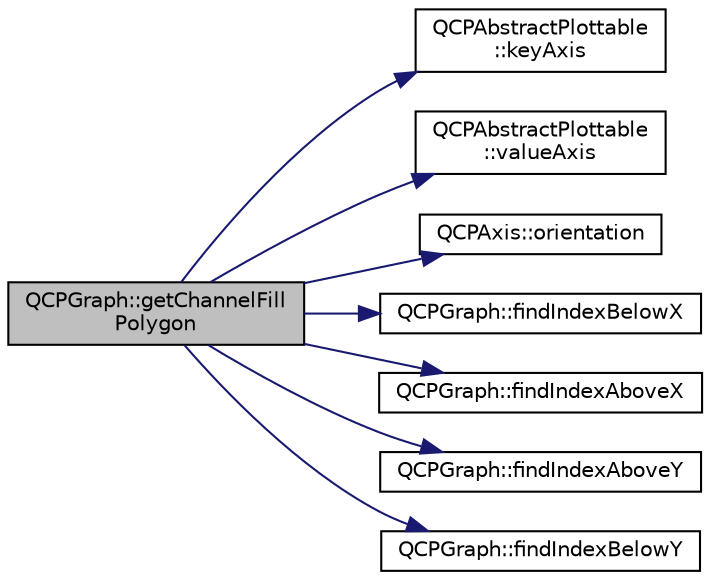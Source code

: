 digraph "QCPGraph::getChannelFillPolygon"
{
  edge [fontname="Helvetica",fontsize="10",labelfontname="Helvetica",labelfontsize="10"];
  node [fontname="Helvetica",fontsize="10",shape=record];
  rankdir="LR";
  Node318 [label="QCPGraph::getChannelFill\lPolygon",height=0.2,width=0.4,color="black", fillcolor="grey75", style="filled", fontcolor="black"];
  Node318 -> Node319 [color="midnightblue",fontsize="10",style="solid",fontname="Helvetica"];
  Node319 [label="QCPAbstractPlottable\l::keyAxis",height=0.2,width=0.4,color="black", fillcolor="white", style="filled",URL="$d4/d89/class_q_c_p_abstract_plottable.html#a2cdd6f0dd5e9a979037f86b4000d9cfe"];
  Node318 -> Node320 [color="midnightblue",fontsize="10",style="solid",fontname="Helvetica"];
  Node320 [label="QCPAbstractPlottable\l::valueAxis",height=0.2,width=0.4,color="black", fillcolor="white", style="filled",URL="$d4/d89/class_q_c_p_abstract_plottable.html#af47809a644a68ffd955fb30b01fb4f2f"];
  Node318 -> Node321 [color="midnightblue",fontsize="10",style="solid",fontname="Helvetica"];
  Node321 [label="QCPAxis::orientation",height=0.2,width=0.4,color="black", fillcolor="white", style="filled",URL="$d2/deb/class_q_c_p_axis.html#ab988ef4538e2655bb77bd138189cd42e"];
  Node318 -> Node322 [color="midnightblue",fontsize="10",style="solid",fontname="Helvetica"];
  Node322 [label="QCPGraph::findIndexBelowX",height=0.2,width=0.4,color="black", fillcolor="white", style="filled",URL="$d2/d4c/class_q_c_p_graph.html#a8c3f15dd5a06633011a6ef36016d308b"];
  Node318 -> Node323 [color="midnightblue",fontsize="10",style="solid",fontname="Helvetica"];
  Node323 [label="QCPGraph::findIndexAboveX",height=0.2,width=0.4,color="black", fillcolor="white", style="filled",URL="$d2/d4c/class_q_c_p_graph.html#aaabd6c6a7200a2672c44e62bd2a1cafa"];
  Node318 -> Node324 [color="midnightblue",fontsize="10",style="solid",fontname="Helvetica"];
  Node324 [label="QCPGraph::findIndexAboveY",height=0.2,width=0.4,color="black", fillcolor="white", style="filled",URL="$d2/d4c/class_q_c_p_graph.html#a8b952a5f937840dc242489585cc8000d"];
  Node318 -> Node325 [color="midnightblue",fontsize="10",style="solid",fontname="Helvetica"];
  Node325 [label="QCPGraph::findIndexBelowY",height=0.2,width=0.4,color="black", fillcolor="white", style="filled",URL="$d2/d4c/class_q_c_p_graph.html#a5b0291f248e8ca8eaa82833ab420dcd0"];
}
